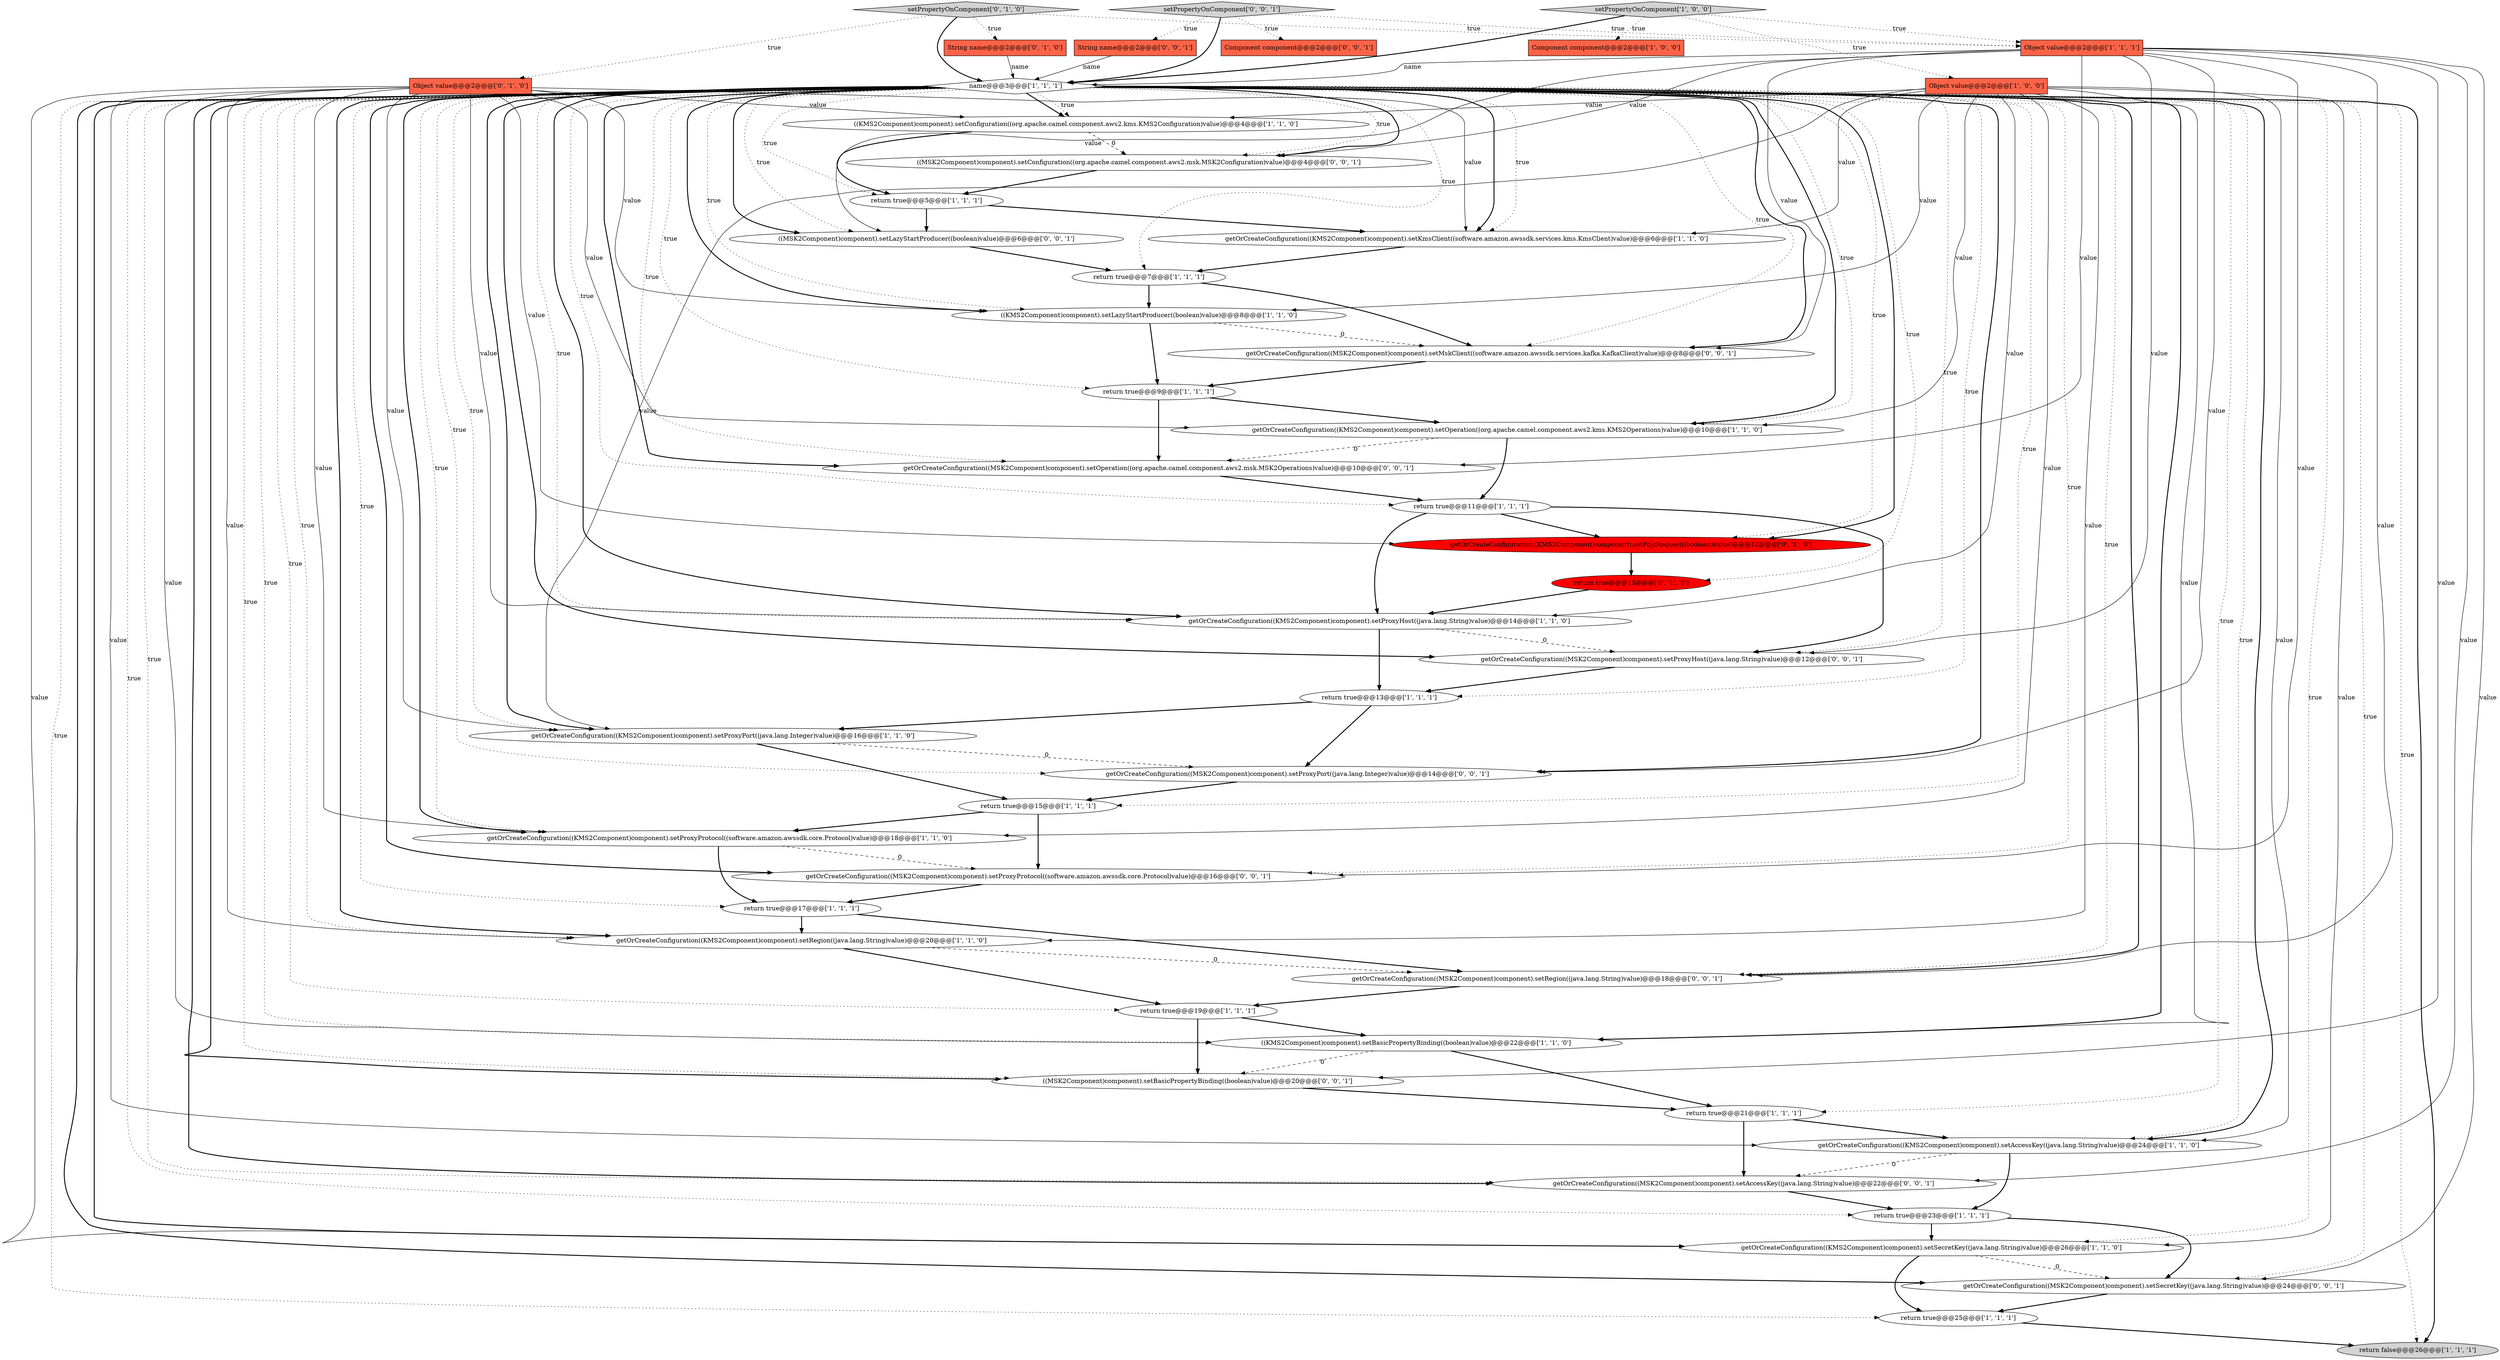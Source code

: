 digraph {
33 [style = filled, label = "setPropertyOnComponent['0', '0', '1']", fillcolor = lightgray, shape = diamond image = "AAA0AAABBB3BBB"];
38 [style = filled, label = "((MSK2Component)component).setBasicPropertyBinding((boolean)value)@@@20@@@['0', '0', '1']", fillcolor = white, shape = ellipse image = "AAA0AAABBB3BBB"];
26 [style = filled, label = "getOrCreateConfiguration((KMS2Component)component).setProxyPort((java.lang.Integer)value)@@@16@@@['1', '1', '0']", fillcolor = white, shape = ellipse image = "AAA0AAABBB1BBB"];
11 [style = filled, label = "return true@@@21@@@['1', '1', '1']", fillcolor = white, shape = ellipse image = "AAA0AAABBB1BBB"];
19 [style = filled, label = "Object value@@@2@@@['1', '1', '1']", fillcolor = tomato, shape = box image = "AAA0AAABBB1BBB"];
22 [style = filled, label = "return true@@@17@@@['1', '1', '1']", fillcolor = white, shape = ellipse image = "AAA0AAABBB1BBB"];
36 [style = filled, label = "Component component@@@2@@@['0', '0', '1']", fillcolor = tomato, shape = box image = "AAA0AAABBB3BBB"];
18 [style = filled, label = "Object value@@@2@@@['1', '0', '0']", fillcolor = tomato, shape = box image = "AAA0AAABBB1BBB"];
14 [style = filled, label = "getOrCreateConfiguration((KMS2Component)component).setProxyHost((java.lang.String)value)@@@14@@@['1', '1', '0']", fillcolor = white, shape = ellipse image = "AAA0AAABBB1BBB"];
12 [style = filled, label = "Component component@@@2@@@['1', '0', '0']", fillcolor = tomato, shape = box image = "AAA0AAABBB1BBB"];
23 [style = filled, label = "getOrCreateConfiguration((KMS2Component)component).setSecretKey((java.lang.String)value)@@@26@@@['1', '1', '0']", fillcolor = white, shape = ellipse image = "AAA0AAABBB1BBB"];
20 [style = filled, label = "getOrCreateConfiguration((KMS2Component)component).setRegion((java.lang.String)value)@@@20@@@['1', '1', '0']", fillcolor = white, shape = ellipse image = "AAA0AAABBB1BBB"];
0 [style = filled, label = "return true@@@13@@@['1', '1', '1']", fillcolor = white, shape = ellipse image = "AAA0AAABBB1BBB"];
8 [style = filled, label = "((KMS2Component)component).setLazyStartProducer((boolean)value)@@@8@@@['1', '1', '0']", fillcolor = white, shape = ellipse image = "AAA0AAABBB1BBB"];
21 [style = filled, label = "return true@@@11@@@['1', '1', '1']", fillcolor = white, shape = ellipse image = "AAA0AAABBB1BBB"];
37 [style = filled, label = "((MSK2Component)component).setConfiguration((org.apache.camel.component.aws2.msk.MSK2Configuration)value)@@@4@@@['0', '0', '1']", fillcolor = white, shape = ellipse image = "AAA0AAABBB3BBB"];
29 [style = filled, label = "String name@@@2@@@['0', '1', '0']", fillcolor = tomato, shape = box image = "AAA0AAABBB2BBB"];
45 [style = filled, label = "getOrCreateConfiguration((MSK2Component)component).setAccessKey((java.lang.String)value)@@@22@@@['0', '0', '1']", fillcolor = white, shape = ellipse image = "AAA0AAABBB3BBB"];
16 [style = filled, label = "return true@@@7@@@['1', '1', '1']", fillcolor = white, shape = ellipse image = "AAA0AAABBB1BBB"];
15 [style = filled, label = "return false@@@26@@@['1', '1', '1']", fillcolor = lightgray, shape = ellipse image = "AAA0AAABBB1BBB"];
32 [style = filled, label = "getOrCreateConfiguration((KMS2Component)component).setPojoRequest((boolean)value)@@@12@@@['0', '1', '0']", fillcolor = red, shape = ellipse image = "AAA1AAABBB2BBB"];
46 [style = filled, label = "getOrCreateConfiguration((MSK2Component)component).setMskClient((software.amazon.awssdk.services.kafka.KafkaClient)value)@@@8@@@['0', '0', '1']", fillcolor = white, shape = ellipse image = "AAA0AAABBB3BBB"];
13 [style = filled, label = "((KMS2Component)component).setBasicPropertyBinding((boolean)value)@@@22@@@['1', '1', '0']", fillcolor = white, shape = ellipse image = "AAA0AAABBB1BBB"];
31 [style = filled, label = "setPropertyOnComponent['0', '1', '0']", fillcolor = lightgray, shape = diamond image = "AAA0AAABBB2BBB"];
41 [style = filled, label = "((MSK2Component)component).setLazyStartProducer((boolean)value)@@@6@@@['0', '0', '1']", fillcolor = white, shape = ellipse image = "AAA0AAABBB3BBB"];
1 [style = filled, label = "return true@@@25@@@['1', '1', '1']", fillcolor = white, shape = ellipse image = "AAA0AAABBB1BBB"];
43 [style = filled, label = "getOrCreateConfiguration((MSK2Component)component).setOperation((org.apache.camel.component.aws2.msk.MSK2Operations)value)@@@10@@@['0', '0', '1']", fillcolor = white, shape = ellipse image = "AAA0AAABBB3BBB"];
4 [style = filled, label = "return true@@@15@@@['1', '1', '1']", fillcolor = white, shape = ellipse image = "AAA0AAABBB1BBB"];
6 [style = filled, label = "name@@@3@@@['1', '1', '1']", fillcolor = white, shape = diamond image = "AAA0AAABBB1BBB"];
2 [style = filled, label = "getOrCreateConfiguration((KMS2Component)component).setOperation((org.apache.camel.component.aws2.kms.KMS2Operations)value)@@@10@@@['1', '1', '0']", fillcolor = white, shape = ellipse image = "AAA0AAABBB1BBB"];
10 [style = filled, label = "getOrCreateConfiguration((KMS2Component)component).setProxyProtocol((software.amazon.awssdk.core.Protocol)value)@@@18@@@['1', '1', '0']", fillcolor = white, shape = ellipse image = "AAA0AAABBB1BBB"];
27 [style = filled, label = "return true@@@5@@@['1', '1', '1']", fillcolor = white, shape = ellipse image = "AAA0AAABBB1BBB"];
3 [style = filled, label = "((KMS2Component)component).setConfiguration((org.apache.camel.component.aws2.kms.KMS2Configuration)value)@@@4@@@['1', '1', '0']", fillcolor = white, shape = ellipse image = "AAA0AAABBB1BBB"];
7 [style = filled, label = "getOrCreateConfiguration((KMS2Component)component).setAccessKey((java.lang.String)value)@@@24@@@['1', '1', '0']", fillcolor = white, shape = ellipse image = "AAA0AAABBB1BBB"];
24 [style = filled, label = "return true@@@9@@@['1', '1', '1']", fillcolor = white, shape = ellipse image = "AAA0AAABBB1BBB"];
34 [style = filled, label = "String name@@@2@@@['0', '0', '1']", fillcolor = tomato, shape = box image = "AAA0AAABBB3BBB"];
39 [style = filled, label = "getOrCreateConfiguration((MSK2Component)component).setProxyPort((java.lang.Integer)value)@@@14@@@['0', '0', '1']", fillcolor = white, shape = ellipse image = "AAA0AAABBB3BBB"];
17 [style = filled, label = "getOrCreateConfiguration((KMS2Component)component).setKmsClient((software.amazon.awssdk.services.kms.KmsClient)value)@@@6@@@['1', '1', '0']", fillcolor = white, shape = ellipse image = "AAA0AAABBB1BBB"];
28 [style = filled, label = "Object value@@@2@@@['0', '1', '0']", fillcolor = tomato, shape = box image = "AAA0AAABBB2BBB"];
5 [style = filled, label = "setPropertyOnComponent['1', '0', '0']", fillcolor = lightgray, shape = diamond image = "AAA0AAABBB1BBB"];
25 [style = filled, label = "return true@@@19@@@['1', '1', '1']", fillcolor = white, shape = ellipse image = "AAA0AAABBB1BBB"];
40 [style = filled, label = "getOrCreateConfiguration((MSK2Component)component).setProxyHost((java.lang.String)value)@@@12@@@['0', '0', '1']", fillcolor = white, shape = ellipse image = "AAA0AAABBB3BBB"];
35 [style = filled, label = "getOrCreateConfiguration((MSK2Component)component).setProxyProtocol((software.amazon.awssdk.core.Protocol)value)@@@16@@@['0', '0', '1']", fillcolor = white, shape = ellipse image = "AAA0AAABBB3BBB"];
9 [style = filled, label = "return true@@@23@@@['1', '1', '1']", fillcolor = white, shape = ellipse image = "AAA0AAABBB1BBB"];
44 [style = filled, label = "getOrCreateConfiguration((MSK2Component)component).setSecretKey((java.lang.String)value)@@@24@@@['0', '0', '1']", fillcolor = white, shape = ellipse image = "AAA0AAABBB3BBB"];
42 [style = filled, label = "getOrCreateConfiguration((MSK2Component)component).setRegion((java.lang.String)value)@@@18@@@['0', '0', '1']", fillcolor = white, shape = ellipse image = "AAA0AAABBB3BBB"];
30 [style = filled, label = "return true@@@13@@@['0', '1', '0']", fillcolor = red, shape = ellipse image = "AAA1AAABBB2BBB"];
6->3 [style = bold, label=""];
6->43 [style = bold, label=""];
6->35 [style = bold, label=""];
5->18 [style = dotted, label="true"];
37->27 [style = bold, label=""];
18->23 [style = solid, label="value"];
28->10 [style = solid, label="value"];
5->19 [style = dotted, label="true"];
6->39 [style = dotted, label="true"];
6->1 [style = dotted, label="true"];
6->32 [style = dotted, label="true"];
5->12 [style = dotted, label="true"];
24->43 [style = bold, label=""];
19->38 [style = solid, label="value"];
6->38 [style = dotted, label="true"];
3->27 [style = bold, label=""];
7->9 [style = bold, label=""];
18->26 [style = solid, label="value"];
6->26 [style = dotted, label="true"];
19->45 [style = solid, label="value"];
31->6 [style = bold, label=""];
31->28 [style = dotted, label="true"];
28->7 [style = solid, label="value"];
6->41 [style = bold, label=""];
27->17 [style = bold, label=""];
30->14 [style = bold, label=""];
18->17 [style = solid, label="value"];
44->1 [style = bold, label=""];
6->0 [style = dotted, label="true"];
6->11 [style = dotted, label="true"];
19->37 [style = solid, label="value"];
6->46 [style = bold, label=""];
6->3 [style = dotted, label="true"];
19->43 [style = solid, label="value"];
28->26 [style = solid, label="value"];
17->16 [style = bold, label=""];
28->20 [style = solid, label="value"];
31->19 [style = dotted, label="true"];
6->15 [style = dotted, label="true"];
6->32 [style = bold, label=""];
19->42 [style = solid, label="value"];
18->14 [style = solid, label="value"];
38->11 [style = bold, label=""];
6->13 [style = dotted, label="true"];
46->24 [style = bold, label=""];
40->0 [style = bold, label=""];
6->37 [style = dotted, label="true"];
18->8 [style = solid, label="value"];
8->46 [style = dashed, label="0"];
26->4 [style = bold, label=""];
20->25 [style = bold, label=""];
13->11 [style = bold, label=""];
18->7 [style = solid, label="value"];
39->4 [style = bold, label=""];
6->20 [style = dotted, label="true"];
6->2 [style = bold, label=""];
2->43 [style = dashed, label="0"];
6->38 [style = bold, label=""];
19->41 [style = solid, label="value"];
6->14 [style = dotted, label="true"];
5->6 [style = bold, label=""];
22->20 [style = bold, label=""];
2->21 [style = bold, label=""];
9->44 [style = bold, label=""];
6->25 [style = dotted, label="true"];
6->43 [style = dotted, label="true"];
18->3 [style = solid, label="value"];
29->6 [style = solid, label="name"];
6->7 [style = dotted, label="true"];
19->39 [style = solid, label="value"];
28->14 [style = solid, label="value"];
6->42 [style = dotted, label="true"];
31->29 [style = dotted, label="true"];
6->7 [style = bold, label=""];
6->39 [style = bold, label=""];
10->35 [style = dashed, label="0"];
14->40 [style = dashed, label="0"];
0->39 [style = bold, label=""];
25->38 [style = bold, label=""];
8->24 [style = bold, label=""];
6->40 [style = dotted, label="true"];
6->17 [style = bold, label=""];
4->10 [style = bold, label=""];
22->42 [style = bold, label=""];
6->24 [style = dotted, label="true"];
26->39 [style = dashed, label="0"];
6->26 [style = bold, label=""];
16->8 [style = bold, label=""];
42->25 [style = bold, label=""];
6->23 [style = bold, label=""];
3->37 [style = dashed, label="0"];
6->42 [style = bold, label=""];
18->20 [style = solid, label="value"];
13->38 [style = dashed, label="0"];
6->22 [style = dotted, label="true"];
32->30 [style = bold, label=""];
6->44 [style = bold, label=""];
19->6 [style = solid, label="name"];
6->15 [style = bold, label=""];
6->37 [style = bold, label=""];
6->10 [style = dotted, label="true"];
6->20 [style = bold, label=""];
28->8 [style = solid, label="value"];
6->2 [style = dotted, label="true"];
20->42 [style = dashed, label="0"];
6->9 [style = dotted, label="true"];
19->40 [style = solid, label="value"];
6->8 [style = dotted, label="true"];
7->45 [style = dashed, label="0"];
6->10 [style = bold, label=""];
6->13 [style = bold, label=""];
28->2 [style = solid, label="value"];
41->16 [style = bold, label=""];
18->10 [style = solid, label="value"];
6->27 [style = dotted, label="true"];
18->2 [style = solid, label="value"];
6->21 [style = dotted, label="true"];
45->9 [style = bold, label=""];
6->46 [style = dotted, label="true"];
21->14 [style = bold, label=""];
28->23 [style = solid, label="value"];
16->46 [style = bold, label=""];
10->22 [style = bold, label=""];
6->30 [style = dotted, label="true"];
43->21 [style = bold, label=""];
4->35 [style = bold, label=""];
0->26 [style = bold, label=""];
28->17 [style = solid, label="value"];
24->2 [style = bold, label=""];
25->13 [style = bold, label=""];
35->22 [style = bold, label=""];
1->15 [style = bold, label=""];
33->6 [style = bold, label=""];
28->3 [style = solid, label="value"];
33->34 [style = dotted, label="true"];
19->46 [style = solid, label="value"];
19->35 [style = solid, label="value"];
6->23 [style = dotted, label="true"];
11->45 [style = bold, label=""];
6->41 [style = dotted, label="true"];
19->44 [style = solid, label="value"];
6->17 [style = dotted, label="true"];
28->32 [style = solid, label="value"];
6->44 [style = dotted, label="true"];
33->36 [style = dotted, label="true"];
6->14 [style = bold, label=""];
9->23 [style = bold, label=""];
23->44 [style = dashed, label="0"];
6->4 [style = dotted, label="true"];
14->0 [style = bold, label=""];
6->40 [style = bold, label=""];
34->6 [style = solid, label="name"];
28->13 [style = solid, label="value"];
6->8 [style = bold, label=""];
21->32 [style = bold, label=""];
27->41 [style = bold, label=""];
23->1 [style = bold, label=""];
6->35 [style = dotted, label="true"];
33->19 [style = dotted, label="true"];
6->45 [style = dotted, label="true"];
21->40 [style = bold, label=""];
18->13 [style = solid, label="value"];
6->45 [style = bold, label=""];
11->7 [style = bold, label=""];
6->16 [style = dotted, label="true"];
}

